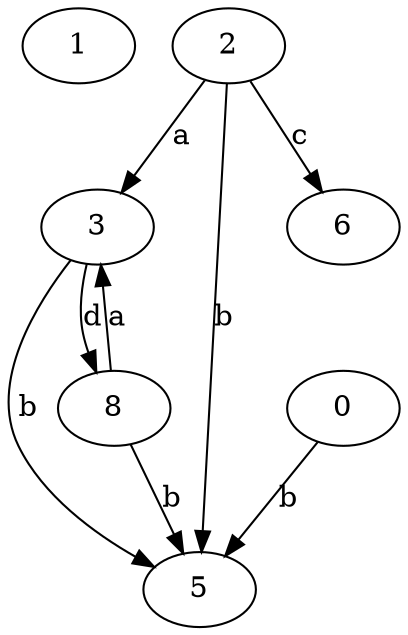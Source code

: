 strict digraph  {
1;
2;
3;
5;
6;
0;
8;
2 -> 3  [label=a];
2 -> 5  [label=b];
2 -> 6  [label=c];
3 -> 5  [label=b];
3 -> 8  [label=d];
0 -> 5  [label=b];
8 -> 3  [label=a];
8 -> 5  [label=b];
}
